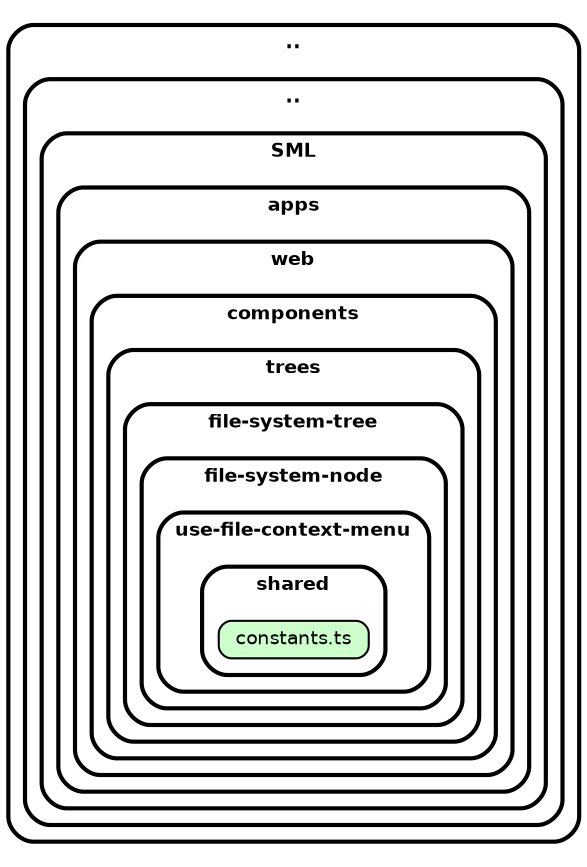 strict digraph "dependency-cruiser output"{
    rankdir="LR" splines="true" overlap="false" nodesep="0.16" ranksep="0.18" fontname="Helvetica-bold" fontsize="9" style="rounded,bold,filled" fillcolor="#ffffff" compound="true"
    node [shape="box" style="rounded, filled" height="0.2" color="black" fillcolor="#ffffcc" fontcolor="black" fontname="Helvetica" fontsize="9"]
    edge [arrowhead="normal" arrowsize="0.6" penwidth="2.0" color="#00000033" fontname="Helvetica" fontsize="9"]

    subgraph "cluster_.." {label=".." subgraph "cluster_../.." {label=".." subgraph "cluster_../../SML" {label="SML" subgraph "cluster_../../SML/apps" {label="apps" subgraph "cluster_../../SML/apps/web" {label="web" subgraph "cluster_../../SML/apps/web/components" {label="components" subgraph "cluster_../../SML/apps/web/components/trees" {label="trees" subgraph "cluster_../../SML/apps/web/components/trees/file-system-tree" {label="file-system-tree" subgraph "cluster_../../SML/apps/web/components/trees/file-system-tree/file-system-node" {label="file-system-node" subgraph "cluster_../../SML/apps/web/components/trees/file-system-tree/file-system-node/use-file-context-menu" {label="use-file-context-menu" subgraph "cluster_../../SML/apps/web/components/trees/file-system-tree/file-system-node/use-file-context-menu/shared" {label="shared" "../../SML/apps/web/components/trees/file-system-tree/file-system-node/use-file-context-menu/shared/constants.ts" [label=<constants.ts> tooltip="constants.ts" URL="../../SML/apps/web/components/trees/file-system-tree/file-system-node/use-file-context-menu/shared/constants.ts" fillcolor="#ccffcc"] } } } } } } } } } } }
}
